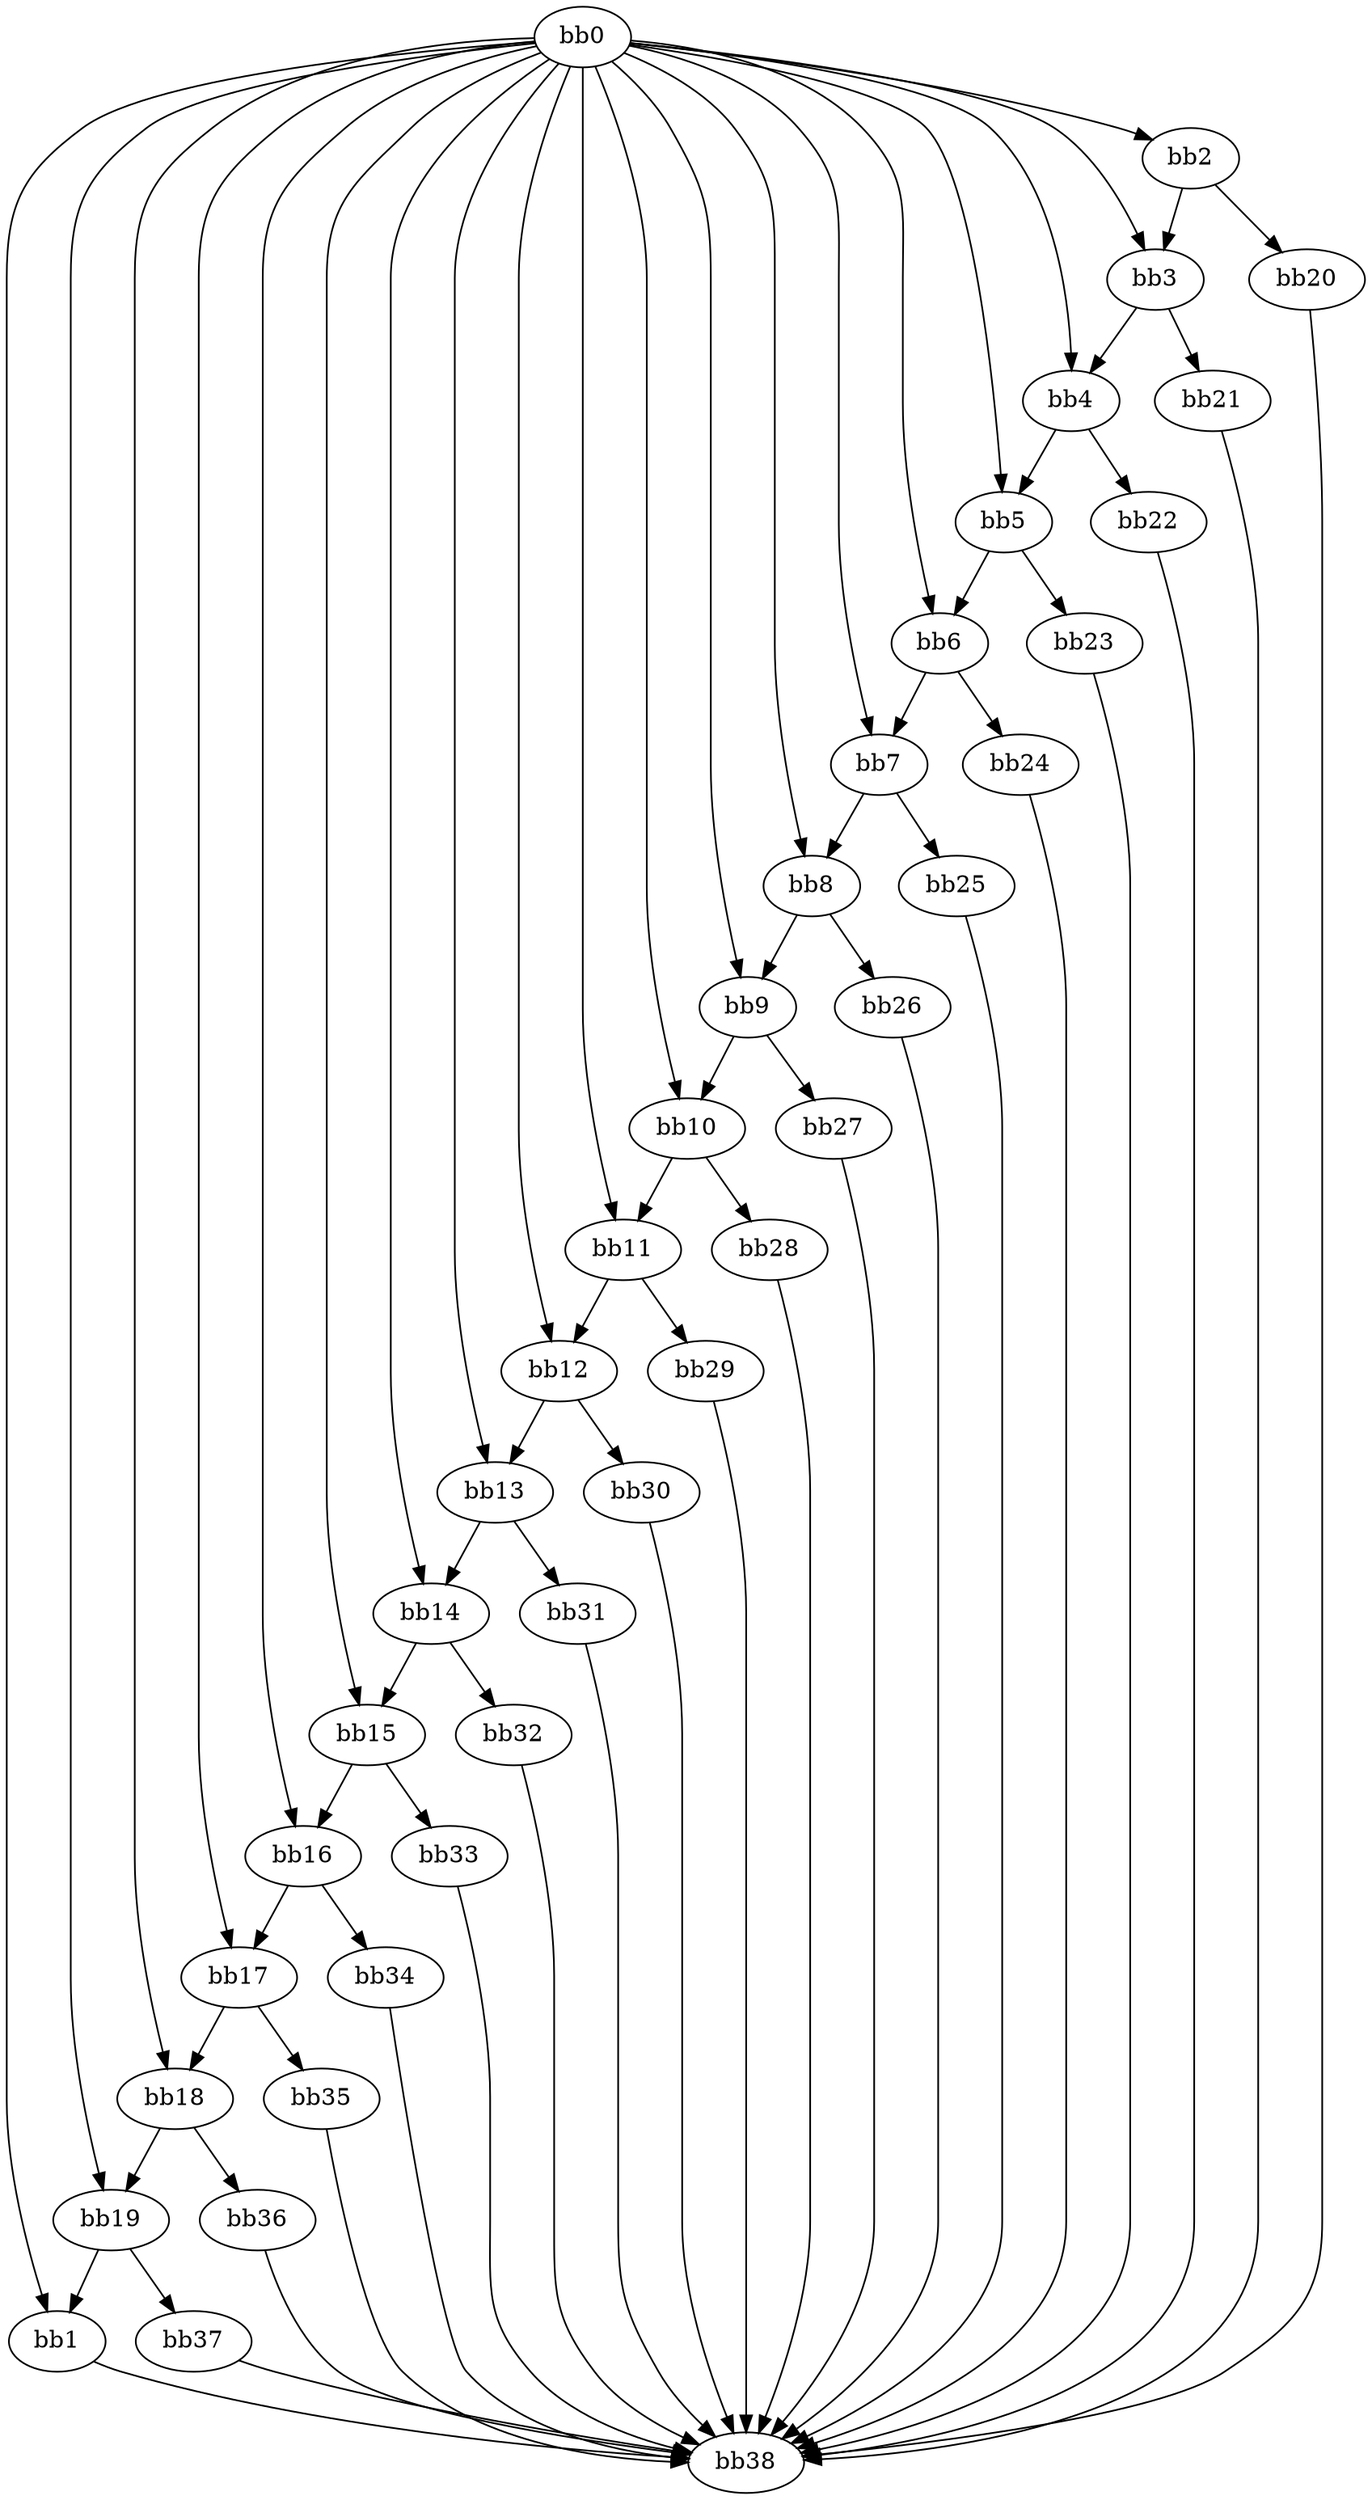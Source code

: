 digraph {
    0 [ label = "bb0\l" ]
    1 [ label = "bb1\l" ]
    2 [ label = "bb2\l" ]
    3 [ label = "bb3\l" ]
    4 [ label = "bb4\l" ]
    5 [ label = "bb5\l" ]
    6 [ label = "bb6\l" ]
    7 [ label = "bb7\l" ]
    8 [ label = "bb8\l" ]
    9 [ label = "bb9\l" ]
    10 [ label = "bb10\l" ]
    11 [ label = "bb11\l" ]
    12 [ label = "bb12\l" ]
    13 [ label = "bb13\l" ]
    14 [ label = "bb14\l" ]
    15 [ label = "bb15\l" ]
    16 [ label = "bb16\l" ]
    17 [ label = "bb17\l" ]
    18 [ label = "bb18\l" ]
    19 [ label = "bb19\l" ]
    20 [ label = "bb20\l" ]
    21 [ label = "bb21\l" ]
    22 [ label = "bb22\l" ]
    23 [ label = "bb23\l" ]
    24 [ label = "bb24\l" ]
    25 [ label = "bb25\l" ]
    26 [ label = "bb26\l" ]
    27 [ label = "bb27\l" ]
    28 [ label = "bb28\l" ]
    29 [ label = "bb29\l" ]
    30 [ label = "bb30\l" ]
    31 [ label = "bb31\l" ]
    32 [ label = "bb32\l" ]
    33 [ label = "bb33\l" ]
    34 [ label = "bb34\l" ]
    35 [ label = "bb35\l" ]
    36 [ label = "bb36\l" ]
    37 [ label = "bb37\l" ]
    38 [ label = "bb38\l" ]
    0 -> 1 [ ]
    0 -> 2 [ ]
    0 -> 3 [ ]
    0 -> 4 [ ]
    0 -> 5 [ ]
    0 -> 6 [ ]
    0 -> 7 [ ]
    0 -> 8 [ ]
    0 -> 9 [ ]
    0 -> 10 [ ]
    0 -> 11 [ ]
    0 -> 12 [ ]
    0 -> 13 [ ]
    0 -> 14 [ ]
    0 -> 15 [ ]
    0 -> 16 [ ]
    0 -> 17 [ ]
    0 -> 18 [ ]
    0 -> 19 [ ]
    1 -> 38 [ ]
    2 -> 3 [ ]
    2 -> 20 [ ]
    3 -> 4 [ ]
    3 -> 21 [ ]
    4 -> 5 [ ]
    4 -> 22 [ ]
    5 -> 6 [ ]
    5 -> 23 [ ]
    6 -> 7 [ ]
    6 -> 24 [ ]
    7 -> 8 [ ]
    7 -> 25 [ ]
    8 -> 9 [ ]
    8 -> 26 [ ]
    9 -> 10 [ ]
    9 -> 27 [ ]
    10 -> 11 [ ]
    10 -> 28 [ ]
    11 -> 12 [ ]
    11 -> 29 [ ]
    12 -> 13 [ ]
    12 -> 30 [ ]
    13 -> 14 [ ]
    13 -> 31 [ ]
    14 -> 15 [ ]
    14 -> 32 [ ]
    15 -> 16 [ ]
    15 -> 33 [ ]
    16 -> 17 [ ]
    16 -> 34 [ ]
    17 -> 18 [ ]
    17 -> 35 [ ]
    18 -> 19 [ ]
    18 -> 36 [ ]
    19 -> 1 [ ]
    19 -> 37 [ ]
    20 -> 38 [ ]
    21 -> 38 [ ]
    22 -> 38 [ ]
    23 -> 38 [ ]
    24 -> 38 [ ]
    25 -> 38 [ ]
    26 -> 38 [ ]
    27 -> 38 [ ]
    28 -> 38 [ ]
    29 -> 38 [ ]
    30 -> 38 [ ]
    31 -> 38 [ ]
    32 -> 38 [ ]
    33 -> 38 [ ]
    34 -> 38 [ ]
    35 -> 38 [ ]
    36 -> 38 [ ]
    37 -> 38 [ ]
}

